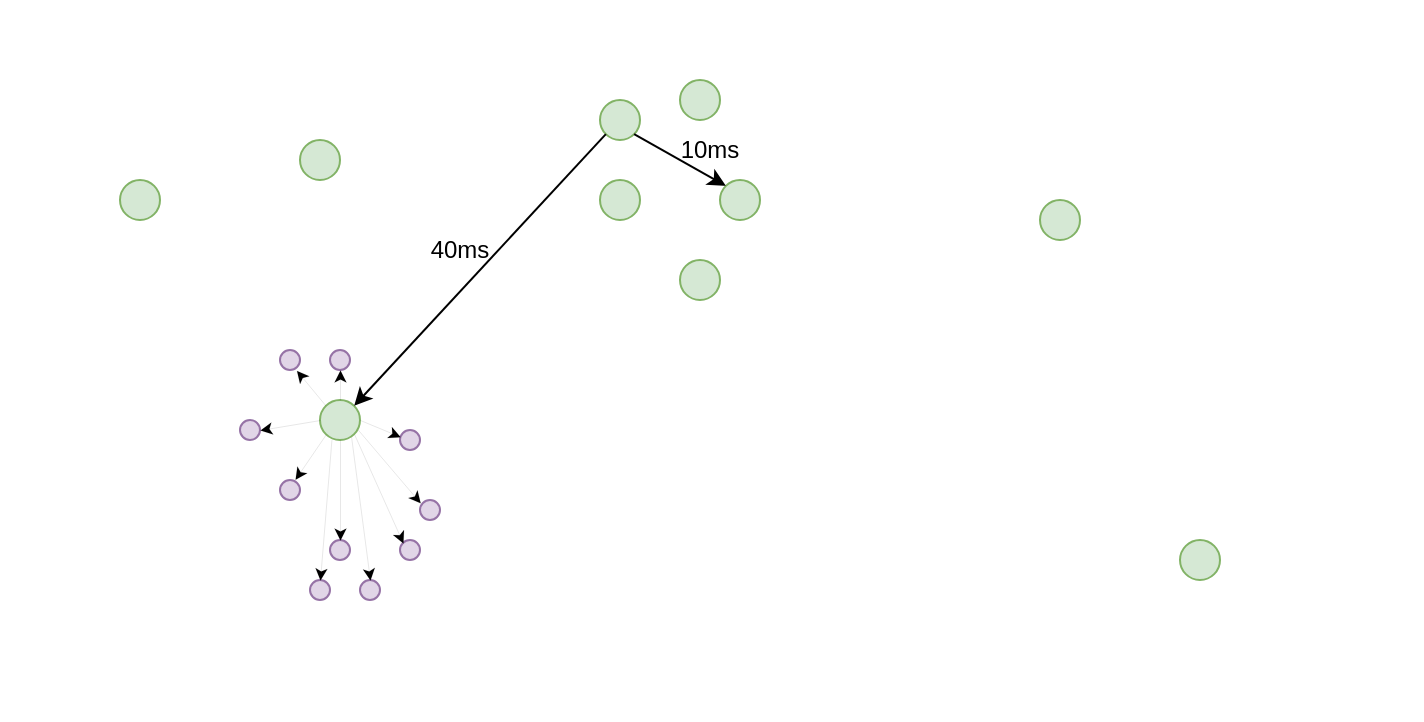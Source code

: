 <mxfile version="24.5.5" type="device">
  <diagram name="Page-1" id="OTOzu0eG6plXs4YGY3is">
    <mxGraphModel dx="280" dy="159" grid="0" gridSize="10" guides="1" tooltips="1" connect="1" arrows="1" fold="1" page="0" pageScale="1" pageWidth="1100" pageHeight="1700" math="0" shadow="0">
      <root>
        <mxCell id="0" />
        <mxCell id="1" parent="0" />
        <mxCell id="X1KxFXlsTexJpobBfIu2-1" value="" style="shape=image;verticalLabelPosition=bottom;labelBackgroundColor=default;verticalAlign=top;aspect=fixed;imageAspect=0;image=https://i.pinimg.com/originals/df/3b/ef/df3bef31cf21abc2d4c456756e926058.png;opacity=30;" vertex="1" parent="1">
          <mxGeometry x="530" y="480" width="710.53" height="360" as="geometry" />
        </mxCell>
        <mxCell id="X1KxFXlsTexJpobBfIu2-2" value="" style="ellipse;whiteSpace=wrap;html=1;aspect=fixed;fillColor=#d5e8d4;strokeColor=#82b366;" vertex="1" parent="1">
          <mxGeometry x="680" y="550" width="20" height="20" as="geometry" />
        </mxCell>
        <mxCell id="X1KxFXlsTexJpobBfIu2-3" value="" style="ellipse;whiteSpace=wrap;html=1;aspect=fixed;fillColor=#d5e8d4;strokeColor=#82b366;" vertex="1" parent="1">
          <mxGeometry x="830" y="530" width="20" height="20" as="geometry" />
        </mxCell>
        <mxCell id="X1KxFXlsTexJpobBfIu2-4" value="" style="ellipse;whiteSpace=wrap;html=1;aspect=fixed;fillColor=#d5e8d4;strokeColor=#82b366;" vertex="1" parent="1">
          <mxGeometry x="830" y="570" width="20" height="20" as="geometry" />
        </mxCell>
        <mxCell id="X1KxFXlsTexJpobBfIu2-5" value="" style="ellipse;whiteSpace=wrap;html=1;aspect=fixed;fillColor=#d5e8d4;strokeColor=#82b366;" vertex="1" parent="1">
          <mxGeometry x="890" y="570" width="20" height="20" as="geometry" />
        </mxCell>
        <mxCell id="X1KxFXlsTexJpobBfIu2-6" value="" style="ellipse;whiteSpace=wrap;html=1;aspect=fixed;fillColor=#d5e8d4;strokeColor=#82b366;" vertex="1" parent="1">
          <mxGeometry x="870" y="520" width="20" height="20" as="geometry" />
        </mxCell>
        <mxCell id="X1KxFXlsTexJpobBfIu2-7" value="" style="ellipse;whiteSpace=wrap;html=1;aspect=fixed;fillColor=#d5e8d4;strokeColor=#82b366;" vertex="1" parent="1">
          <mxGeometry x="1050" y="580" width="20" height="20" as="geometry" />
        </mxCell>
        <mxCell id="X1KxFXlsTexJpobBfIu2-8" value="" style="ellipse;whiteSpace=wrap;html=1;aspect=fixed;fillColor=#d5e8d4;strokeColor=#82b366;" vertex="1" parent="1">
          <mxGeometry x="1120" y="750" width="20" height="20" as="geometry" />
        </mxCell>
        <mxCell id="X1KxFXlsTexJpobBfIu2-9" value="" style="ellipse;whiteSpace=wrap;html=1;aspect=fixed;fillColor=#d5e8d4;strokeColor=#82b366;" vertex="1" parent="1">
          <mxGeometry x="690" y="680" width="20" height="20" as="geometry" />
        </mxCell>
        <mxCell id="X1KxFXlsTexJpobBfIu2-10" value="" style="ellipse;whiteSpace=wrap;html=1;aspect=fixed;fillColor=#d5e8d4;strokeColor=#82b366;" vertex="1" parent="1">
          <mxGeometry x="590" y="570" width="20" height="20" as="geometry" />
        </mxCell>
        <mxCell id="X1KxFXlsTexJpobBfIu2-11" value="" style="ellipse;whiteSpace=wrap;html=1;aspect=fixed;fillColor=#d5e8d4;strokeColor=#82b366;" vertex="1" parent="1">
          <mxGeometry x="870" y="610" width="20" height="20" as="geometry" />
        </mxCell>
        <mxCell id="X1KxFXlsTexJpobBfIu2-12" value="" style="endArrow=classic;html=1;rounded=0;exitX=0;exitY=1;exitDx=0;exitDy=0;entryX=1;entryY=0;entryDx=0;entryDy=0;" edge="1" parent="1" source="X1KxFXlsTexJpobBfIu2-3" target="X1KxFXlsTexJpobBfIu2-9">
          <mxGeometry width="50" height="50" relative="1" as="geometry">
            <mxPoint x="880" y="720" as="sourcePoint" />
            <mxPoint x="930" y="670" as="targetPoint" />
          </mxGeometry>
        </mxCell>
        <mxCell id="X1KxFXlsTexJpobBfIu2-13" value="40ms" style="text;html=1;align=center;verticalAlign=middle;whiteSpace=wrap;rounded=0;" vertex="1" parent="1">
          <mxGeometry x="730" y="590" width="60" height="30" as="geometry" />
        </mxCell>
        <mxCell id="X1KxFXlsTexJpobBfIu2-14" value="" style="endArrow=classic;html=1;rounded=0;exitX=1;exitY=1;exitDx=0;exitDy=0;entryX=0;entryY=0;entryDx=0;entryDy=0;" edge="1" parent="1" source="X1KxFXlsTexJpobBfIu2-3" target="X1KxFXlsTexJpobBfIu2-5">
          <mxGeometry width="50" height="50" relative="1" as="geometry">
            <mxPoint x="843" y="557" as="sourcePoint" />
            <mxPoint x="717" y="693" as="targetPoint" />
          </mxGeometry>
        </mxCell>
        <mxCell id="X1KxFXlsTexJpobBfIu2-15" value="10ms" style="text;html=1;align=center;verticalAlign=middle;whiteSpace=wrap;rounded=0;" vertex="1" parent="1">
          <mxGeometry x="855.27" y="540" width="60" height="30" as="geometry" />
        </mxCell>
        <mxCell id="X1KxFXlsTexJpobBfIu2-16" value="" style="ellipse;whiteSpace=wrap;html=1;aspect=fixed;fillColor=#e1d5e7;strokeColor=#9673a6;" vertex="1" parent="1">
          <mxGeometry x="670" y="720" width="10" height="10" as="geometry" />
        </mxCell>
        <mxCell id="X1KxFXlsTexJpobBfIu2-17" value="" style="ellipse;whiteSpace=wrap;html=1;aspect=fixed;fillColor=#e1d5e7;strokeColor=#9673a6;" vertex="1" parent="1">
          <mxGeometry x="685" y="770" width="10" height="10" as="geometry" />
        </mxCell>
        <mxCell id="X1KxFXlsTexJpobBfIu2-18" value="" style="ellipse;whiteSpace=wrap;html=1;aspect=fixed;fillColor=#e1d5e7;strokeColor=#9673a6;" vertex="1" parent="1">
          <mxGeometry x="710" y="770" width="10" height="10" as="geometry" />
        </mxCell>
        <mxCell id="X1KxFXlsTexJpobBfIu2-19" value="" style="ellipse;whiteSpace=wrap;html=1;aspect=fixed;fillColor=#e1d5e7;strokeColor=#9673a6;" vertex="1" parent="1">
          <mxGeometry x="730" y="750" width="10" height="10" as="geometry" />
        </mxCell>
        <mxCell id="X1KxFXlsTexJpobBfIu2-20" value="" style="ellipse;whiteSpace=wrap;html=1;aspect=fixed;fillColor=#e1d5e7;strokeColor=#9673a6;" vertex="1" parent="1">
          <mxGeometry x="695" y="750" width="10" height="10" as="geometry" />
        </mxCell>
        <mxCell id="X1KxFXlsTexJpobBfIu2-21" value="" style="ellipse;whiteSpace=wrap;html=1;aspect=fixed;fillColor=#e1d5e7;strokeColor=#9673a6;" vertex="1" parent="1">
          <mxGeometry x="740" y="730" width="10" height="10" as="geometry" />
        </mxCell>
        <mxCell id="X1KxFXlsTexJpobBfIu2-22" value="" style="ellipse;whiteSpace=wrap;html=1;aspect=fixed;fillColor=#e1d5e7;strokeColor=#9673a6;" vertex="1" parent="1">
          <mxGeometry x="670" y="655" width="10" height="10" as="geometry" />
        </mxCell>
        <mxCell id="X1KxFXlsTexJpobBfIu2-23" value="" style="ellipse;whiteSpace=wrap;html=1;aspect=fixed;fillColor=#e1d5e7;strokeColor=#9673a6;" vertex="1" parent="1">
          <mxGeometry x="650" y="690" width="10" height="10" as="geometry" />
        </mxCell>
        <mxCell id="X1KxFXlsTexJpobBfIu2-24" value="" style="ellipse;whiteSpace=wrap;html=1;aspect=fixed;fillColor=#e1d5e7;strokeColor=#9673a6;" vertex="1" parent="1">
          <mxGeometry x="730" y="695" width="10" height="10" as="geometry" />
        </mxCell>
        <mxCell id="X1KxFXlsTexJpobBfIu2-25" value="" style="ellipse;whiteSpace=wrap;html=1;aspect=fixed;fillColor=#e1d5e7;strokeColor=#9673a6;" vertex="1" parent="1">
          <mxGeometry x="695" y="655" width="10" height="10" as="geometry" />
        </mxCell>
        <mxCell id="X1KxFXlsTexJpobBfIu2-26" value="" style="endArrow=classic;html=1;rounded=0;strokeWidth=0;exitX=0;exitY=0.5;exitDx=0;exitDy=0;entryX=1;entryY=0.5;entryDx=0;entryDy=0;" edge="1" parent="1" source="X1KxFXlsTexJpobBfIu2-9" target="X1KxFXlsTexJpobBfIu2-23">
          <mxGeometry width="50" height="50" relative="1" as="geometry">
            <mxPoint x="750" y="740" as="sourcePoint" />
            <mxPoint x="800" y="690" as="targetPoint" />
          </mxGeometry>
        </mxCell>
        <mxCell id="X1KxFXlsTexJpobBfIu2-27" value="" style="endArrow=classic;html=1;rounded=0;strokeWidth=0;exitX=0;exitY=0;exitDx=0;exitDy=0;entryX=0.827;entryY=1.023;entryDx=0;entryDy=0;entryPerimeter=0;" edge="1" parent="1" source="X1KxFXlsTexJpobBfIu2-9" target="X1KxFXlsTexJpobBfIu2-22">
          <mxGeometry width="50" height="50" relative="1" as="geometry">
            <mxPoint x="700" y="700" as="sourcePoint" />
            <mxPoint x="670" y="705" as="targetPoint" />
          </mxGeometry>
        </mxCell>
        <mxCell id="X1KxFXlsTexJpobBfIu2-28" value="" style="endArrow=classic;html=1;rounded=0;strokeWidth=0;exitX=0.5;exitY=0;exitDx=0;exitDy=0;entryX=0.5;entryY=1;entryDx=0;entryDy=0;" edge="1" parent="1" source="X1KxFXlsTexJpobBfIu2-9" target="X1KxFXlsTexJpobBfIu2-25">
          <mxGeometry width="50" height="50" relative="1" as="geometry">
            <mxPoint x="703" y="693" as="sourcePoint" />
            <mxPoint x="688" y="675" as="targetPoint" />
          </mxGeometry>
        </mxCell>
        <mxCell id="X1KxFXlsTexJpobBfIu2-29" value="" style="endArrow=classic;html=1;rounded=0;strokeWidth=0;exitX=0.5;exitY=0;exitDx=0;exitDy=0;entryX=0.009;entryY=0.332;entryDx=0;entryDy=0;entryPerimeter=0;" edge="1" parent="1" target="X1KxFXlsTexJpobBfIu2-24">
          <mxGeometry width="50" height="50" relative="1" as="geometry">
            <mxPoint x="710" y="690" as="sourcePoint" />
            <mxPoint x="710" y="675" as="targetPoint" />
          </mxGeometry>
        </mxCell>
        <mxCell id="X1KxFXlsTexJpobBfIu2-30" value="" style="endArrow=classic;html=1;rounded=0;strokeWidth=0;exitX=0;exitY=1;exitDx=0;exitDy=0;entryX=0.755;entryY=-0.041;entryDx=0;entryDy=0;entryPerimeter=0;" edge="1" parent="1" source="X1KxFXlsTexJpobBfIu2-9" target="X1KxFXlsTexJpobBfIu2-16">
          <mxGeometry width="50" height="50" relative="1" as="geometry">
            <mxPoint x="720" y="700" as="sourcePoint" />
            <mxPoint x="720" y="685" as="targetPoint" />
          </mxGeometry>
        </mxCell>
        <mxCell id="X1KxFXlsTexJpobBfIu2-31" value="" style="endArrow=classic;html=1;rounded=0;strokeWidth=0;exitX=0.286;exitY=0.989;exitDx=0;exitDy=0;entryX=0.5;entryY=0;entryDx=0;entryDy=0;exitPerimeter=0;" edge="1" parent="1" source="X1KxFXlsTexJpobBfIu2-9" target="X1KxFXlsTexJpobBfIu2-17">
          <mxGeometry width="50" height="50" relative="1" as="geometry">
            <mxPoint x="703" y="707" as="sourcePoint" />
            <mxPoint x="688" y="730" as="targetPoint" />
          </mxGeometry>
        </mxCell>
        <mxCell id="X1KxFXlsTexJpobBfIu2-32" value="" style="endArrow=classic;html=1;rounded=0;strokeWidth=0;exitX=0.5;exitY=1;exitDx=0;exitDy=0;entryX=0.5;entryY=0;entryDx=0;entryDy=0;" edge="1" parent="1" source="X1KxFXlsTexJpobBfIu2-9" target="X1KxFXlsTexJpobBfIu2-20">
          <mxGeometry width="50" height="50" relative="1" as="geometry">
            <mxPoint x="713" y="717" as="sourcePoint" />
            <mxPoint x="698" y="740" as="targetPoint" />
          </mxGeometry>
        </mxCell>
        <mxCell id="X1KxFXlsTexJpobBfIu2-33" value="" style="endArrow=classic;html=1;rounded=0;strokeWidth=0;exitX=0.777;exitY=0.916;exitDx=0;exitDy=0;entryX=0.5;entryY=0;entryDx=0;entryDy=0;exitPerimeter=0;" edge="1" parent="1" source="X1KxFXlsTexJpobBfIu2-9" target="X1KxFXlsTexJpobBfIu2-18">
          <mxGeometry width="50" height="50" relative="1" as="geometry">
            <mxPoint x="710" y="710" as="sourcePoint" />
            <mxPoint x="710" y="760" as="targetPoint" />
          </mxGeometry>
        </mxCell>
        <mxCell id="X1KxFXlsTexJpobBfIu2-34" value="" style="endArrow=classic;html=1;rounded=0;strokeWidth=0;exitX=1;exitY=1;exitDx=0;exitDy=0;entryX=0;entryY=0;entryDx=0;entryDy=0;" edge="1" parent="1" source="X1KxFXlsTexJpobBfIu2-9" target="X1KxFXlsTexJpobBfIu2-19">
          <mxGeometry width="50" height="50" relative="1" as="geometry">
            <mxPoint x="716" y="708" as="sourcePoint" />
            <mxPoint x="725" y="780" as="targetPoint" />
          </mxGeometry>
        </mxCell>
        <mxCell id="X1KxFXlsTexJpobBfIu2-35" value="" style="endArrow=classic;html=1;rounded=0;strokeWidth=0;exitX=0.941;exitY=0.734;exitDx=0;exitDy=0;entryX=0.009;entryY=0.141;entryDx=0;entryDy=0;exitPerimeter=0;entryPerimeter=0;" edge="1" parent="1" source="X1KxFXlsTexJpobBfIu2-9" target="X1KxFXlsTexJpobBfIu2-21">
          <mxGeometry width="50" height="50" relative="1" as="geometry">
            <mxPoint x="717" y="707" as="sourcePoint" />
            <mxPoint x="741" y="761" as="targetPoint" />
          </mxGeometry>
        </mxCell>
      </root>
    </mxGraphModel>
  </diagram>
</mxfile>
